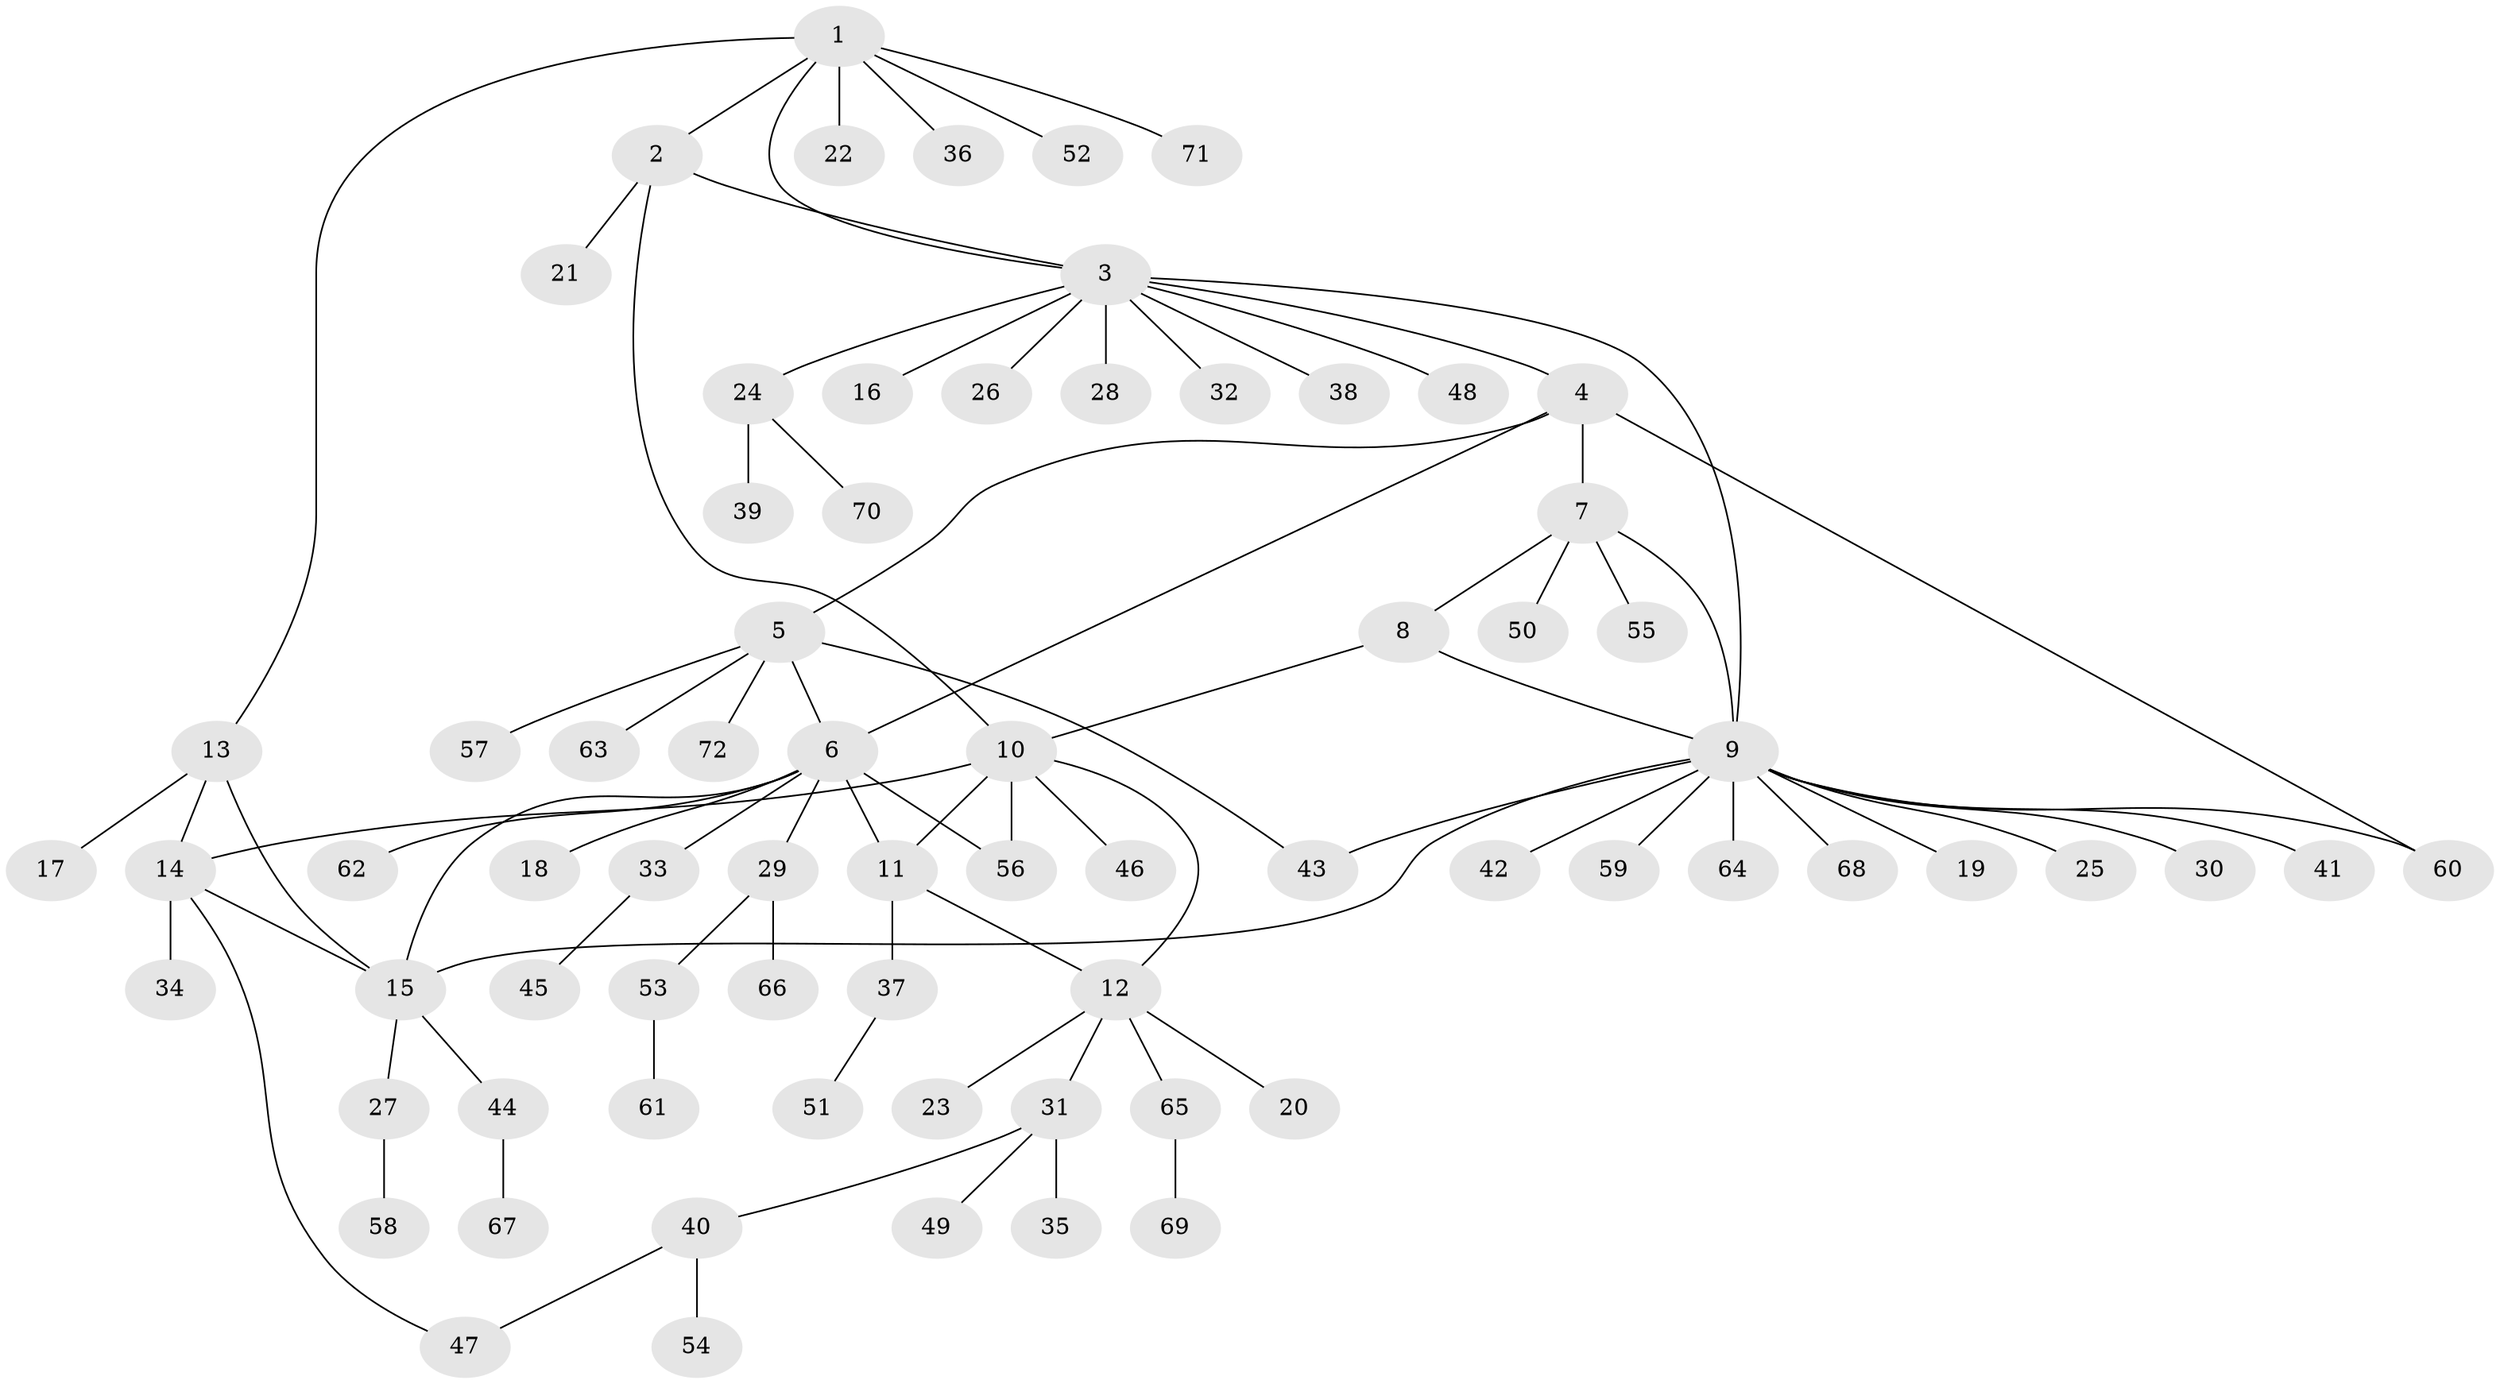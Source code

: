 // Generated by graph-tools (version 1.1) at 2025/02/03/09/25 03:02:52]
// undirected, 72 vertices, 86 edges
graph export_dot {
graph [start="1"]
  node [color=gray90,style=filled];
  1;
  2;
  3;
  4;
  5;
  6;
  7;
  8;
  9;
  10;
  11;
  12;
  13;
  14;
  15;
  16;
  17;
  18;
  19;
  20;
  21;
  22;
  23;
  24;
  25;
  26;
  27;
  28;
  29;
  30;
  31;
  32;
  33;
  34;
  35;
  36;
  37;
  38;
  39;
  40;
  41;
  42;
  43;
  44;
  45;
  46;
  47;
  48;
  49;
  50;
  51;
  52;
  53;
  54;
  55;
  56;
  57;
  58;
  59;
  60;
  61;
  62;
  63;
  64;
  65;
  66;
  67;
  68;
  69;
  70;
  71;
  72;
  1 -- 2;
  1 -- 3;
  1 -- 13;
  1 -- 22;
  1 -- 36;
  1 -- 52;
  1 -- 71;
  2 -- 3;
  2 -- 10;
  2 -- 21;
  3 -- 4;
  3 -- 9;
  3 -- 16;
  3 -- 24;
  3 -- 26;
  3 -- 28;
  3 -- 32;
  3 -- 38;
  3 -- 48;
  4 -- 5;
  4 -- 6;
  4 -- 7;
  4 -- 60;
  5 -- 6;
  5 -- 43;
  5 -- 57;
  5 -- 63;
  5 -- 72;
  6 -- 11;
  6 -- 15;
  6 -- 18;
  6 -- 29;
  6 -- 33;
  6 -- 56;
  6 -- 62;
  7 -- 8;
  7 -- 9;
  7 -- 50;
  7 -- 55;
  8 -- 9;
  8 -- 10;
  9 -- 15;
  9 -- 19;
  9 -- 25;
  9 -- 30;
  9 -- 41;
  9 -- 42;
  9 -- 43;
  9 -- 59;
  9 -- 60;
  9 -- 64;
  9 -- 68;
  10 -- 11;
  10 -- 12;
  10 -- 14;
  10 -- 46;
  10 -- 56;
  11 -- 12;
  11 -- 37;
  12 -- 20;
  12 -- 23;
  12 -- 31;
  12 -- 65;
  13 -- 14;
  13 -- 15;
  13 -- 17;
  14 -- 15;
  14 -- 34;
  14 -- 47;
  15 -- 27;
  15 -- 44;
  24 -- 39;
  24 -- 70;
  27 -- 58;
  29 -- 53;
  29 -- 66;
  31 -- 35;
  31 -- 40;
  31 -- 49;
  33 -- 45;
  37 -- 51;
  40 -- 47;
  40 -- 54;
  44 -- 67;
  53 -- 61;
  65 -- 69;
}
